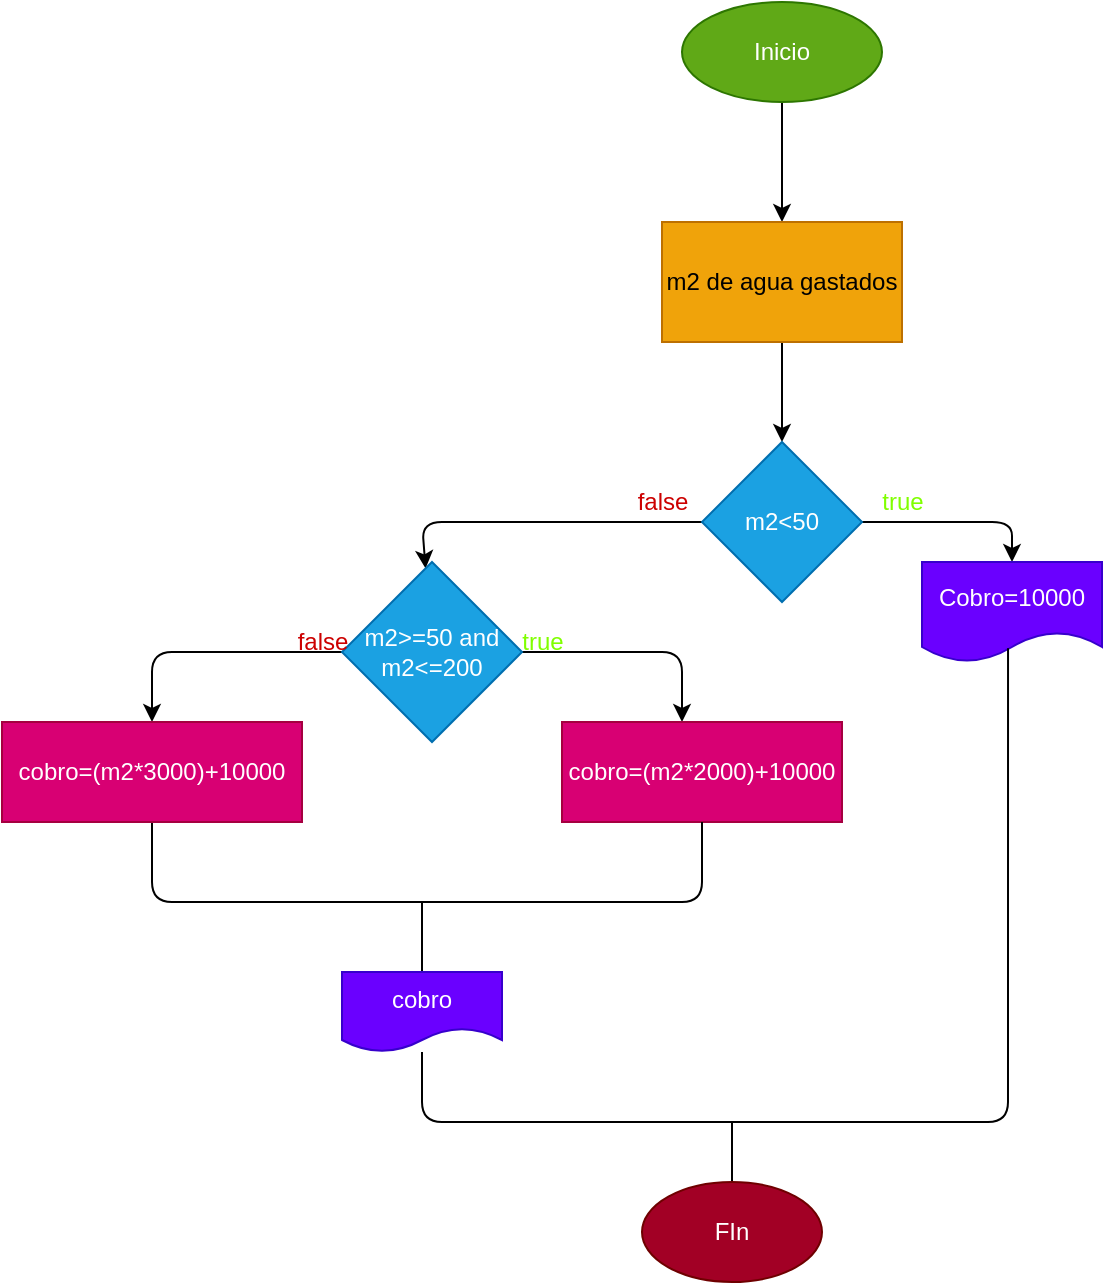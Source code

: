 <mxfile>
    <diagram id="IoLIWrKu5vCPAxskdUk6" name="Page-1">
        <mxGraphModel dx="1491" dy="481" grid="1" gridSize="10" guides="1" tooltips="1" connect="1" arrows="1" fold="1" page="1" pageScale="1" pageWidth="827" pageHeight="1169" math="0" shadow="0">
            <root>
                <mxCell id="0"/>
                <mxCell id="1" parent="0"/>
                <mxCell id="4" value="" style="edgeStyle=none;html=1;" edge="1" parent="1" source="2" target="3">
                    <mxGeometry relative="1" as="geometry"/>
                </mxCell>
                <mxCell id="2" value="Inicio" style="ellipse;whiteSpace=wrap;html=1;fillColor=#60a917;fontColor=#ffffff;strokeColor=#2D7600;" vertex="1" parent="1">
                    <mxGeometry x="290" y="80" width="100" height="50" as="geometry"/>
                </mxCell>
                <mxCell id="6" value="" style="edgeStyle=none;html=1;" edge="1" parent="1" source="3" target="5">
                    <mxGeometry relative="1" as="geometry"/>
                </mxCell>
                <mxCell id="3" value="m2 de agua gastados" style="whiteSpace=wrap;html=1;fillColor=#f0a30a;fontColor=#000000;strokeColor=#BD7000;" vertex="1" parent="1">
                    <mxGeometry x="280" y="190" width="120" height="60" as="geometry"/>
                </mxCell>
                <mxCell id="8" style="edgeStyle=none;html=1;" edge="1" parent="1" source="5" target="7">
                    <mxGeometry relative="1" as="geometry">
                        <Array as="points">
                            <mxPoint x="455" y="340"/>
                        </Array>
                    </mxGeometry>
                </mxCell>
                <mxCell id="22" style="edgeStyle=none;html=1;startArrow=none;startFill=0;endArrow=classic;endFill=1;" edge="1" parent="1" source="5" target="9">
                    <mxGeometry relative="1" as="geometry">
                        <Array as="points">
                            <mxPoint x="160" y="340"/>
                        </Array>
                    </mxGeometry>
                </mxCell>
                <mxCell id="5" value="m2&amp;lt;50" style="rhombus;whiteSpace=wrap;html=1;fillColor=#1ba1e2;strokeColor=#006EAF;fontColor=#ffffff;" vertex="1" parent="1">
                    <mxGeometry x="300" y="300" width="80" height="80" as="geometry"/>
                </mxCell>
                <mxCell id="7" value="Cobro=10000" style="shape=document;whiteSpace=wrap;html=1;boundedLbl=1;fillColor=#6a00ff;fontColor=#ffffff;strokeColor=#3700CC;" vertex="1" parent="1">
                    <mxGeometry x="410" y="360" width="90" height="50" as="geometry"/>
                </mxCell>
                <mxCell id="23" style="edgeStyle=none;html=1;startArrow=none;startFill=0;endArrow=classic;endFill=1;" edge="1" parent="1" source="9">
                    <mxGeometry relative="1" as="geometry">
                        <mxPoint x="290" y="440" as="targetPoint"/>
                        <Array as="points">
                            <mxPoint x="290" y="405"/>
                        </Array>
                    </mxGeometry>
                </mxCell>
                <mxCell id="24" style="edgeStyle=none;html=1;startArrow=none;startFill=0;endArrow=classic;endFill=1;" edge="1" parent="1" source="9" target="16">
                    <mxGeometry relative="1" as="geometry">
                        <Array as="points">
                            <mxPoint x="25" y="405"/>
                        </Array>
                    </mxGeometry>
                </mxCell>
                <mxCell id="9" value="m2&amp;gt;=50 and m2&amp;lt;=200" style="rhombus;whiteSpace=wrap;html=1;fillColor=#1ba1e2;fontColor=#ffffff;strokeColor=#006EAF;" vertex="1" parent="1">
                    <mxGeometry x="120" y="360" width="90" height="90" as="geometry"/>
                </mxCell>
                <mxCell id="14" value="cobro=(m2*2000)+10000" style="whiteSpace=wrap;html=1;fillColor=#d80073;fontColor=#ffffff;strokeColor=#A50040;" vertex="1" parent="1">
                    <mxGeometry x="230" y="440" width="140" height="50" as="geometry"/>
                </mxCell>
                <mxCell id="25" style="edgeStyle=none;html=1;startArrow=none;startFill=0;endArrow=none;endFill=0;" edge="1" parent="1" source="16" target="14">
                    <mxGeometry relative="1" as="geometry">
                        <Array as="points">
                            <mxPoint x="25" y="530"/>
                            <mxPoint x="160" y="530"/>
                            <mxPoint x="300" y="530"/>
                        </Array>
                    </mxGeometry>
                </mxCell>
                <mxCell id="16" value="cobro=(m2*3000)+10000" style="whiteSpace=wrap;html=1;fillColor=#d80073;fontColor=#ffffff;strokeColor=#A50040;" vertex="1" parent="1">
                    <mxGeometry x="-50" y="440" width="150" height="50" as="geometry"/>
                </mxCell>
                <mxCell id="33" style="edgeStyle=none;html=1;startArrow=none;startFill=0;endArrow=none;endFill=0;" edge="1" parent="1" source="26">
                    <mxGeometry relative="1" as="geometry">
                        <mxPoint x="315" y="640.0" as="targetPoint"/>
                    </mxGeometry>
                </mxCell>
                <mxCell id="26" value="FIn" style="ellipse;whiteSpace=wrap;html=1;fillColor=#a20025;fontColor=#ffffff;strokeColor=#6F0000;" vertex="1" parent="1">
                    <mxGeometry x="270" y="670" width="90" height="50" as="geometry"/>
                </mxCell>
                <mxCell id="31" style="edgeStyle=none;html=1;startArrow=none;startFill=0;endArrow=none;endFill=0;" edge="1" parent="1" source="30">
                    <mxGeometry relative="1" as="geometry">
                        <mxPoint x="160" y="530.0" as="targetPoint"/>
                    </mxGeometry>
                </mxCell>
                <mxCell id="32" style="edgeStyle=none;html=1;entryX=0.478;entryY=0.863;entryDx=0;entryDy=0;entryPerimeter=0;startArrow=none;startFill=0;endArrow=none;endFill=0;" edge="1" parent="1" source="30" target="7">
                    <mxGeometry relative="1" as="geometry">
                        <Array as="points">
                            <mxPoint x="160" y="640"/>
                            <mxPoint x="340" y="640"/>
                            <mxPoint x="453" y="640"/>
                        </Array>
                    </mxGeometry>
                </mxCell>
                <mxCell id="30" value="cobro" style="shape=document;whiteSpace=wrap;html=1;boundedLbl=1;fillColor=#6a00ff;fontColor=#ffffff;strokeColor=#3700CC;" vertex="1" parent="1">
                    <mxGeometry x="120" y="565" width="80" height="40" as="geometry"/>
                </mxCell>
                <mxCell id="34" value="true" style="text;html=1;align=center;verticalAlign=middle;resizable=0;points=[];autosize=1;fontColor=#80FF00;" vertex="1" parent="1">
                    <mxGeometry x="380" y="320" width="40" height="20" as="geometry"/>
                </mxCell>
                <mxCell id="35" value="true" style="text;html=1;align=center;verticalAlign=middle;resizable=0;points=[];autosize=1;fontColor=#80FF00;" vertex="1" parent="1">
                    <mxGeometry x="200" y="390" width="40" height="20" as="geometry"/>
                </mxCell>
                <mxCell id="36" value="false" style="text;html=1;align=center;verticalAlign=middle;resizable=0;points=[];autosize=1;fontColor=#CC0000;" vertex="1" parent="1">
                    <mxGeometry x="260" y="320" width="40" height="20" as="geometry"/>
                </mxCell>
                <mxCell id="37" value="false" style="text;html=1;align=center;verticalAlign=middle;resizable=0;points=[];autosize=1;fontColor=#CC0000;" vertex="1" parent="1">
                    <mxGeometry x="90" y="390" width="40" height="20" as="geometry"/>
                </mxCell>
            </root>
        </mxGraphModel>
    </diagram>
</mxfile>